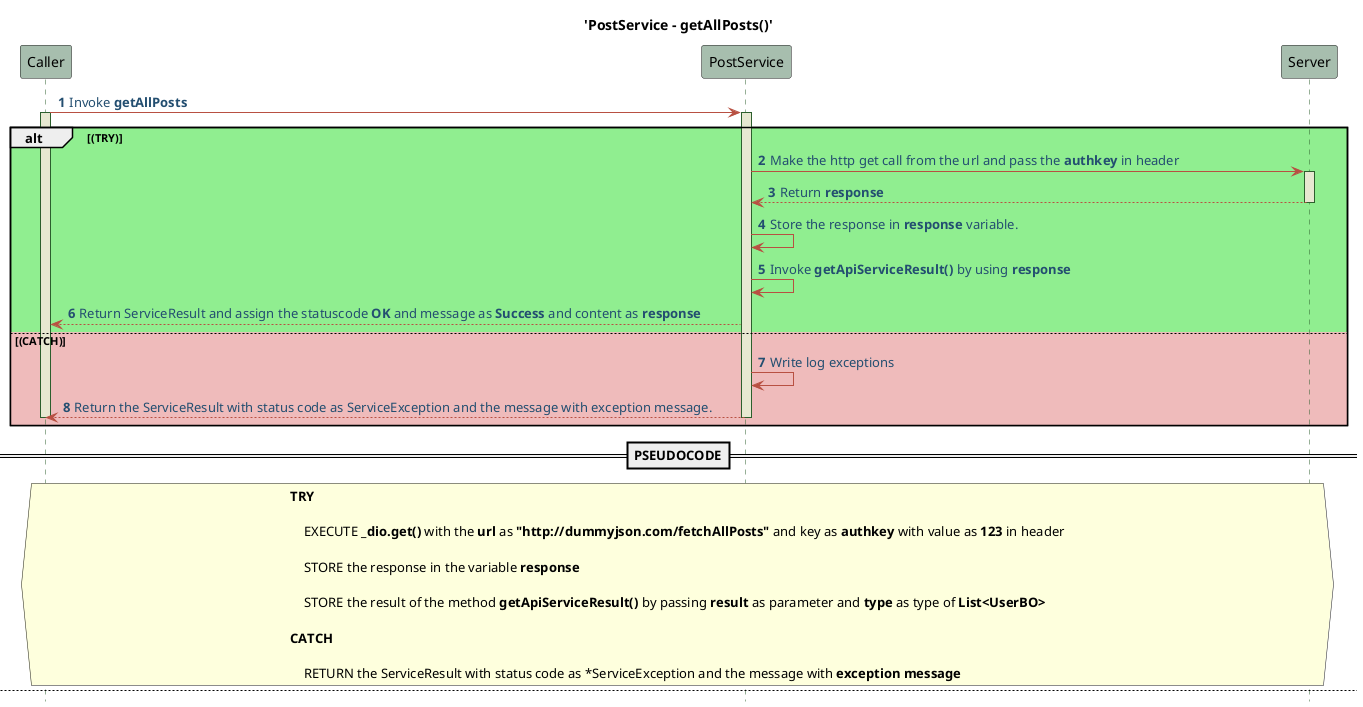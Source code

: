@startuml PostService-Sequence-Pseudo
!define POSITIVERESPONSE 90EE90
!define NEGATIVEERESPONSE EFBBBB
!define NUETRALRESPONSE F2DC79

skinparam sequence{
    ParticipantBackgroundColor #A7BEAE
    LifeLineBackgroundColor #E7E8D1
    LifeLineBorderColor #2C5F2D
    ActorBackgroundColor #FC766AFF
    ActorBorderColor #FC766AFF
    ArrowColor #B85042
    ArrowFontColor #234E70
}

title 'PostService - getAllPosts()'
autonumber 1
hide footbox
Caller -> PostService: Invoke **getAllPosts**
alt #POSITIVERESPONSE (TRY)
activate Caller
activate PostService
PostService -> Server: Make the http get call from the url and pass the **authkey** in header
activate Server 
Server --> PostService: Return **response**
deactivate Server
PostService -> PostService: Store the response in **response** variable.
PostService -> PostService: Invoke **getApiServiceResult()** by using **response**
PostService --> Caller: Return ServiceResult and assign the statuscode **OK** and message as **Success** and content as **response**
else #NEGATIVEERESPONSE (CATCH)
PostService -> PostService: Write log exceptions
PostService --> Caller: Return the ServiceResult with status code as ServiceException and the message with exception message.
deactivate PostService
deactivate Caller
end

==PSEUDOCODE==
hnote across
**TRY**

    EXECUTE **_dio.get()** with the **url** as **"http://dummyjson.com/fetchAllPosts"** and key as **authkey** with value as **123** in header

    STORE the response in the variable **response**

    STORE the result of the method **getApiServiceResult()** by passing **result** as parameter and **type** as type of **List<UserBO>**

**CATCH**

    RETURN the ServiceResult with status code as *ServiceException and the message with **exception message**
endnote

newpage 'PostService - createNewPost(postBO:PostBO)'
autonumber 1
Hide footbox
Caller -> PostService: Invoke **createNewPost(postBO:PostBO)**
alt #POSITIVERESPONSE try
activate Caller
activate PostService
PostService -> Server: Make the http post call and pass PostBO from the url and pass the **authkey** in header
activate Server 
Server --> PostService: Returns response
deactivate Server
PostService -> PostService: Store the response in **response** variable.
PostService -> PostService: Invoke **getApiServiceResult()** by using **response** 
PostService --> Caller: Return ServiceResult and assign the statuscode **OK** and message as **Success** and content as **response.data**
else #efbbbb Catch 
PostService -> PostService: Write log exceptions
PostService --> Caller:  Return ServiceResult and assign the statuscode **SystemException** and message as **exception**.
deactivate Caller
deactivate PostService
end

==PSEUDOCODE==
hnote across
**TRY**

    EXECUTE **_dio.post()** with the **url** as **"http://dummyjson.com/createNewPost"** and key as **authkey** with value as **123** in header

    STORE the response in the variable **response**

    STORE the result of the method **getApiServiceResult()** by passing **result** as parameter and **type** as type of **bool**

**CATCH**

    RETURN the ServiceResult with status code as *ServiceException and the message with **exception message**

endnote

@enduml
